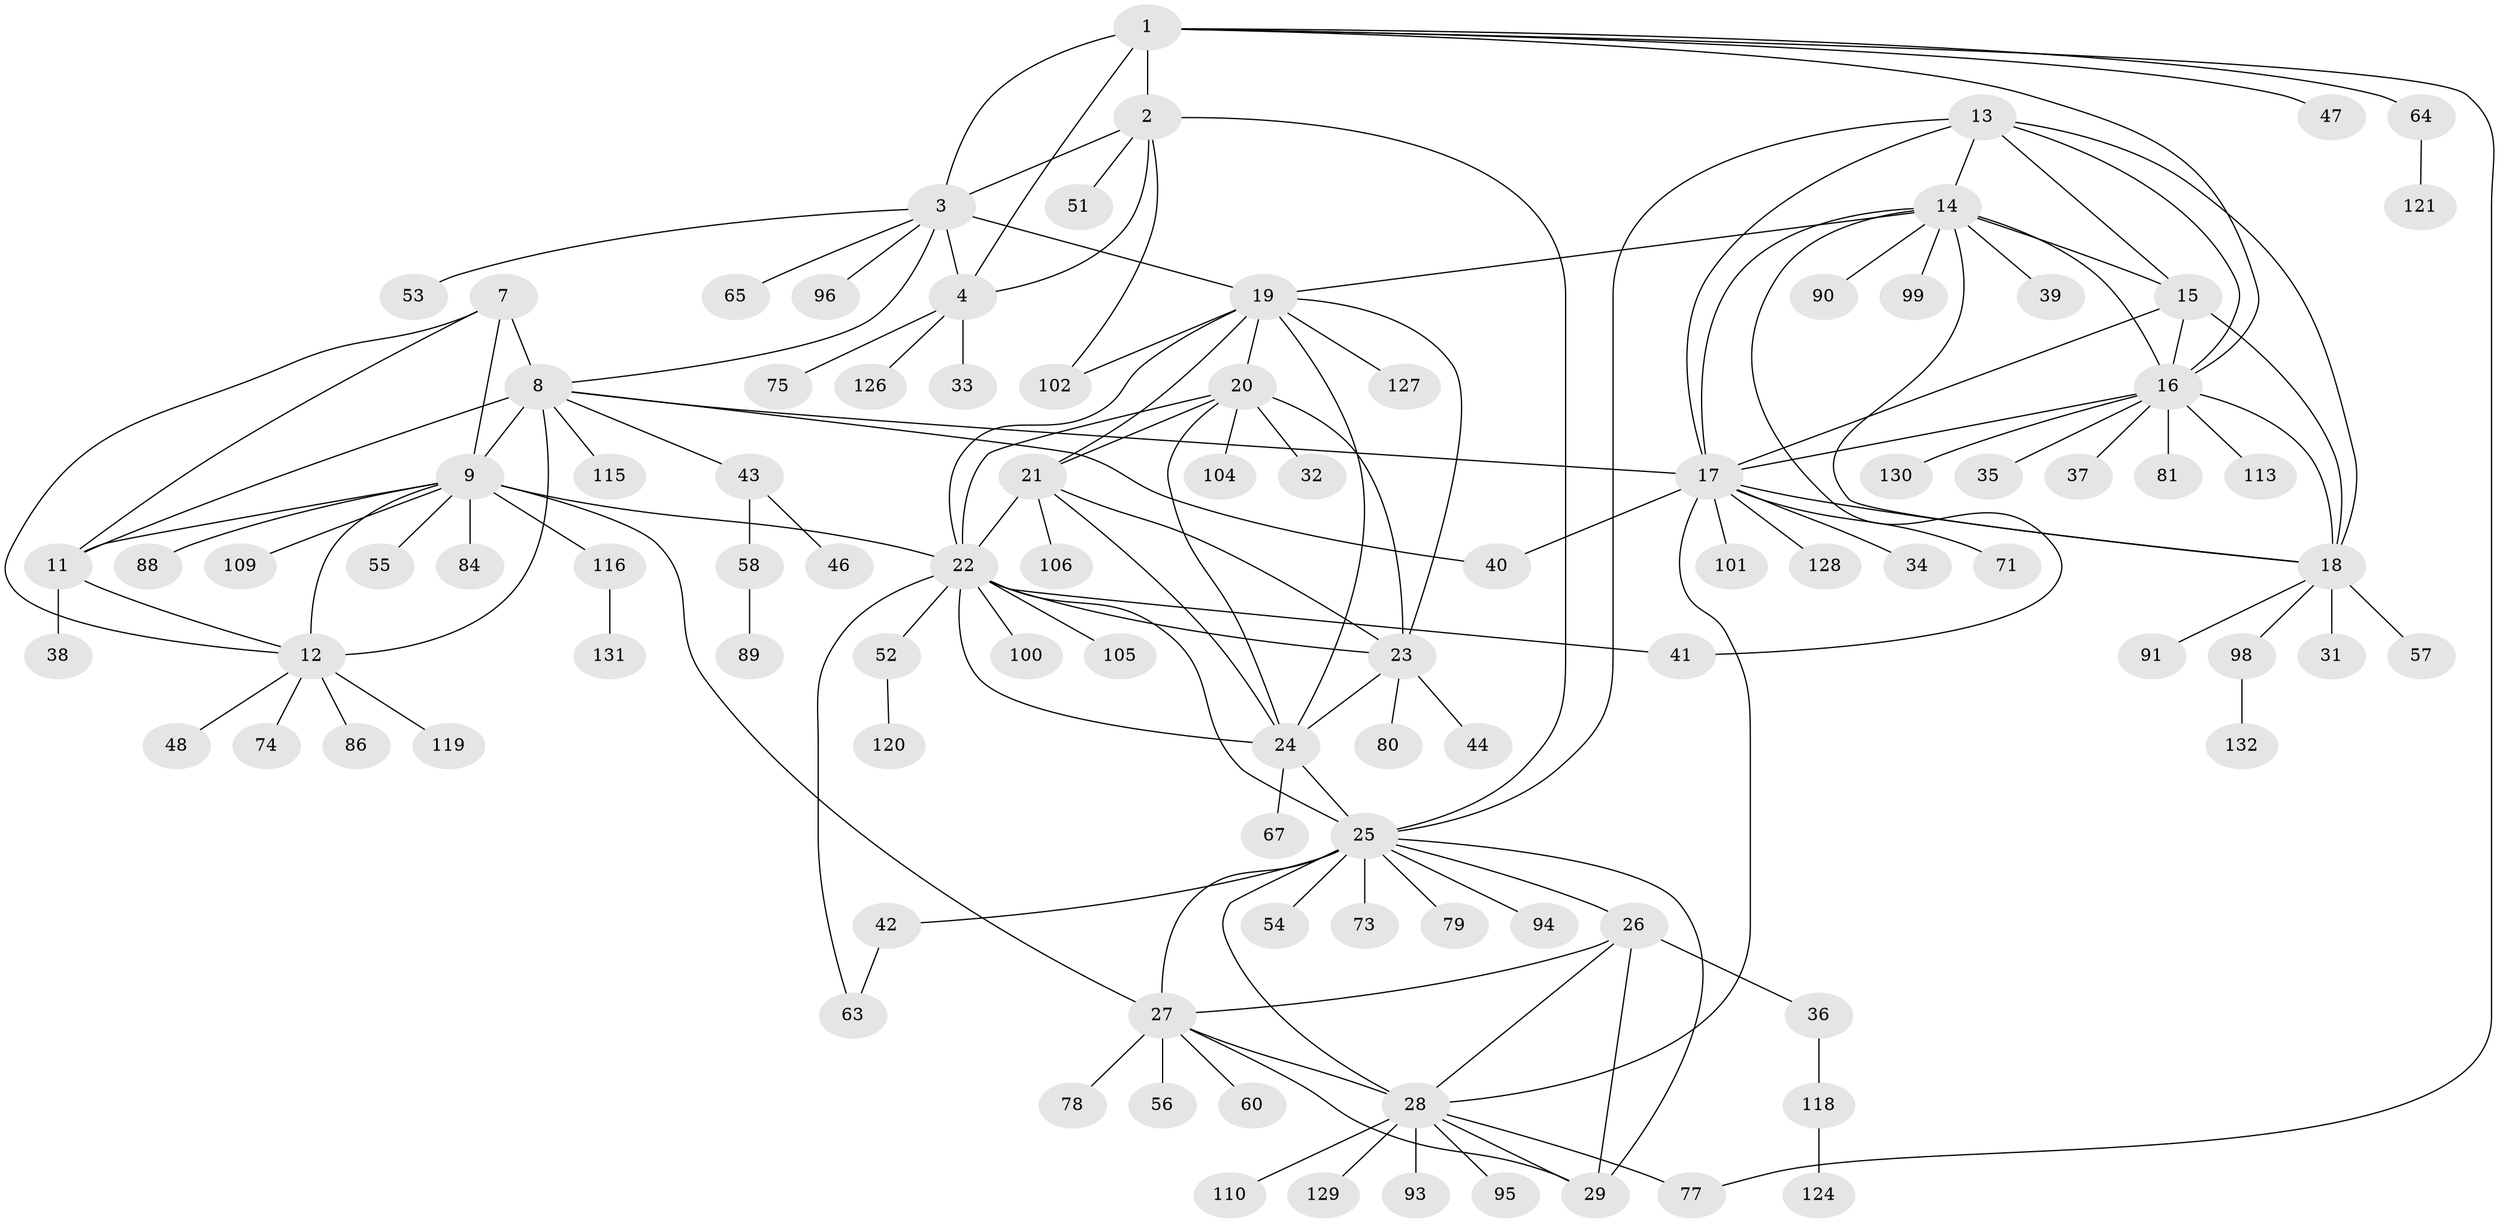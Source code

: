 // original degree distribution, {10: 0.045454545454545456, 8: 0.030303030303030304, 6: 0.022727272727272728, 5: 0.022727272727272728, 7: 0.06060606060606061, 12: 0.022727272727272728, 13: 0.015151515151515152, 14: 0.007575757575757576, 1: 0.5681818181818182, 3: 0.030303030303030304, 2: 0.17424242424242425}
// Generated by graph-tools (version 1.1) at 2025/42/03/06/25 10:42:08]
// undirected, 100 vertices, 147 edges
graph export_dot {
graph [start="1"]
  node [color=gray90,style=filled];
  1 [super="+123"];
  2 [super="+76"];
  3 [super="+5"];
  4 [super="+6"];
  7;
  8 [super="+10"];
  9 [super="+103"];
  11 [super="+92"];
  12 [super="+107"];
  13 [super="+62"];
  14 [super="+85"];
  15 [super="+59"];
  16 [super="+49"];
  17 [super="+50"];
  18 [super="+68"];
  19 [super="+112"];
  20 [super="+66"];
  21 [super="+122"];
  22 [super="+61"];
  23 [super="+97"];
  24;
  25 [super="+72"];
  26 [super="+83"];
  27 [super="+30"];
  28 [super="+111"];
  29;
  31;
  32;
  33;
  34;
  35;
  36 [super="+82"];
  37;
  38;
  39;
  40;
  41;
  42 [super="+108"];
  43 [super="+45"];
  44;
  46;
  47;
  48 [super="+70"];
  51;
  52;
  53 [super="+125"];
  54;
  55;
  56;
  57;
  58;
  60 [super="+69"];
  63;
  64;
  65;
  67;
  71 [super="+114"];
  73;
  74;
  75;
  77 [super="+87"];
  78;
  79;
  80;
  81;
  84;
  86;
  88;
  89;
  90;
  91;
  93;
  94;
  95;
  96;
  98 [super="+117"];
  99;
  100;
  101;
  102;
  104;
  105;
  106;
  109;
  110;
  113;
  115;
  116;
  118;
  119;
  120;
  121;
  124;
  126;
  127;
  128;
  129;
  130;
  131;
  132;
  1 -- 2;
  1 -- 3 [weight=2];
  1 -- 4 [weight=2];
  1 -- 16;
  1 -- 47;
  1 -- 64;
  1 -- 77;
  2 -- 3 [weight=2];
  2 -- 4 [weight=2];
  2 -- 25;
  2 -- 51;
  2 -- 102;
  3 -- 4 [weight=4];
  3 -- 19;
  3 -- 53;
  3 -- 65;
  3 -- 96;
  3 -- 8;
  4 -- 33;
  4 -- 75;
  4 -- 126;
  7 -- 8 [weight=2];
  7 -- 9;
  7 -- 11;
  7 -- 12;
  8 -- 9 [weight=2];
  8 -- 11 [weight=2];
  8 -- 12 [weight=2];
  8 -- 17;
  8 -- 40;
  8 -- 43;
  8 -- 115;
  9 -- 11;
  9 -- 12;
  9 -- 22;
  9 -- 55;
  9 -- 84;
  9 -- 88;
  9 -- 109;
  9 -- 116;
  9 -- 27;
  11 -- 12;
  11 -- 38;
  12 -- 48;
  12 -- 74;
  12 -- 86;
  12 -- 119;
  13 -- 14;
  13 -- 15;
  13 -- 16;
  13 -- 17;
  13 -- 18;
  13 -- 25;
  14 -- 15;
  14 -- 16;
  14 -- 17;
  14 -- 18;
  14 -- 19;
  14 -- 39;
  14 -- 41;
  14 -- 99;
  14 -- 90;
  15 -- 16;
  15 -- 17;
  15 -- 18;
  16 -- 17;
  16 -- 18;
  16 -- 35;
  16 -- 37;
  16 -- 81;
  16 -- 113;
  16 -- 130;
  17 -- 18;
  17 -- 28;
  17 -- 34;
  17 -- 40 [weight=2];
  17 -- 71;
  17 -- 101;
  17 -- 128;
  18 -- 31;
  18 -- 57;
  18 -- 91;
  18 -- 98;
  19 -- 20;
  19 -- 21;
  19 -- 22;
  19 -- 23;
  19 -- 24;
  19 -- 102;
  19 -- 127;
  20 -- 21;
  20 -- 22;
  20 -- 23;
  20 -- 24;
  20 -- 32;
  20 -- 104;
  21 -- 22;
  21 -- 23;
  21 -- 24;
  21 -- 106;
  22 -- 23;
  22 -- 24;
  22 -- 41;
  22 -- 52;
  22 -- 63;
  22 -- 100;
  22 -- 105;
  22 -- 25;
  23 -- 24;
  23 -- 44;
  23 -- 80;
  24 -- 25;
  24 -- 67;
  25 -- 26;
  25 -- 27 [weight=2];
  25 -- 28;
  25 -- 29;
  25 -- 42;
  25 -- 54;
  25 -- 73;
  25 -- 79;
  25 -- 94;
  26 -- 27 [weight=2];
  26 -- 28;
  26 -- 29;
  26 -- 36;
  27 -- 28 [weight=2];
  27 -- 29 [weight=2];
  27 -- 56;
  27 -- 60;
  27 -- 78;
  28 -- 29;
  28 -- 77;
  28 -- 93;
  28 -- 95;
  28 -- 110;
  28 -- 129;
  36 -- 118;
  42 -- 63;
  43 -- 46;
  43 -- 58;
  52 -- 120;
  58 -- 89;
  64 -- 121;
  98 -- 132;
  116 -- 131;
  118 -- 124;
}

